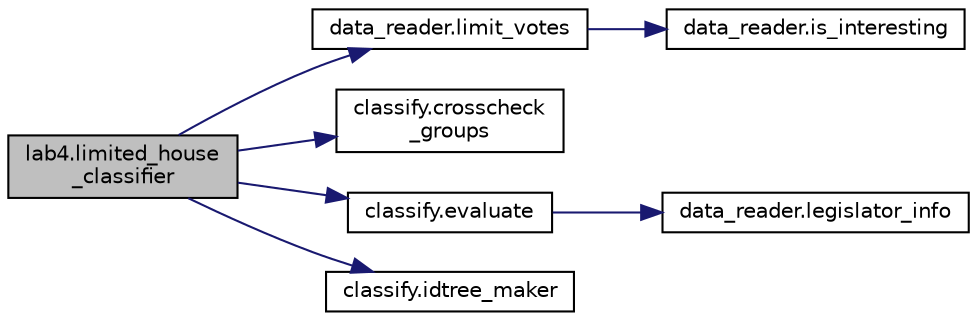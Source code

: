 digraph "lab4.limited_house_classifier"
{
  edge [fontname="Helvetica",fontsize="10",labelfontname="Helvetica",labelfontsize="10"];
  node [fontname="Helvetica",fontsize="10",shape=record];
  rankdir="LR";
  Node1 [label="lab4.limited_house\l_classifier",height=0.2,width=0.4,color="black", fillcolor="grey75", style="filled", fontcolor="black"];
  Node1 -> Node2 [color="midnightblue",fontsize="10",style="solid",fontname="Helvetica"];
  Node2 [label="data_reader.limit_votes",height=0.2,width=0.4,color="black", fillcolor="white", style="filled",URL="$namespacedata__reader.html#ab91ea6523c4ca764fb49f9fdfb1789cb"];
  Node2 -> Node3 [color="midnightblue",fontsize="10",style="solid",fontname="Helvetica"];
  Node3 [label="data_reader.is_interesting",height=0.2,width=0.4,color="black", fillcolor="white", style="filled",URL="$namespacedata__reader.html#ac24e4a632575f7c91465a3d73e98a03f"];
  Node1 -> Node4 [color="midnightblue",fontsize="10",style="solid",fontname="Helvetica"];
  Node4 [label="classify.crosscheck\l_groups",height=0.2,width=0.4,color="black", fillcolor="white", style="filled",URL="$namespaceclassify.html#ad3d37310e4719022d61524cf3f147bf8"];
  Node1 -> Node5 [color="midnightblue",fontsize="10",style="solid",fontname="Helvetica"];
  Node5 [label="classify.evaluate",height=0.2,width=0.4,color="black", fillcolor="white", style="filled",URL="$namespaceclassify.html#a54e0f202c3873fb6293abb16a348b873"];
  Node5 -> Node6 [color="midnightblue",fontsize="10",style="solid",fontname="Helvetica"];
  Node6 [label="data_reader.legislator_info",height=0.2,width=0.4,color="black", fillcolor="white", style="filled",URL="$namespacedata__reader.html#ae6d7a3d1c3644c57a762604d7521784f"];
  Node1 -> Node7 [color="midnightblue",fontsize="10",style="solid",fontname="Helvetica"];
  Node7 [label="classify.idtree_maker",height=0.2,width=0.4,color="black", fillcolor="white", style="filled",URL="$namespaceclassify.html#ae8f78a6b644ef73e187aedd781af07a7"];
}
